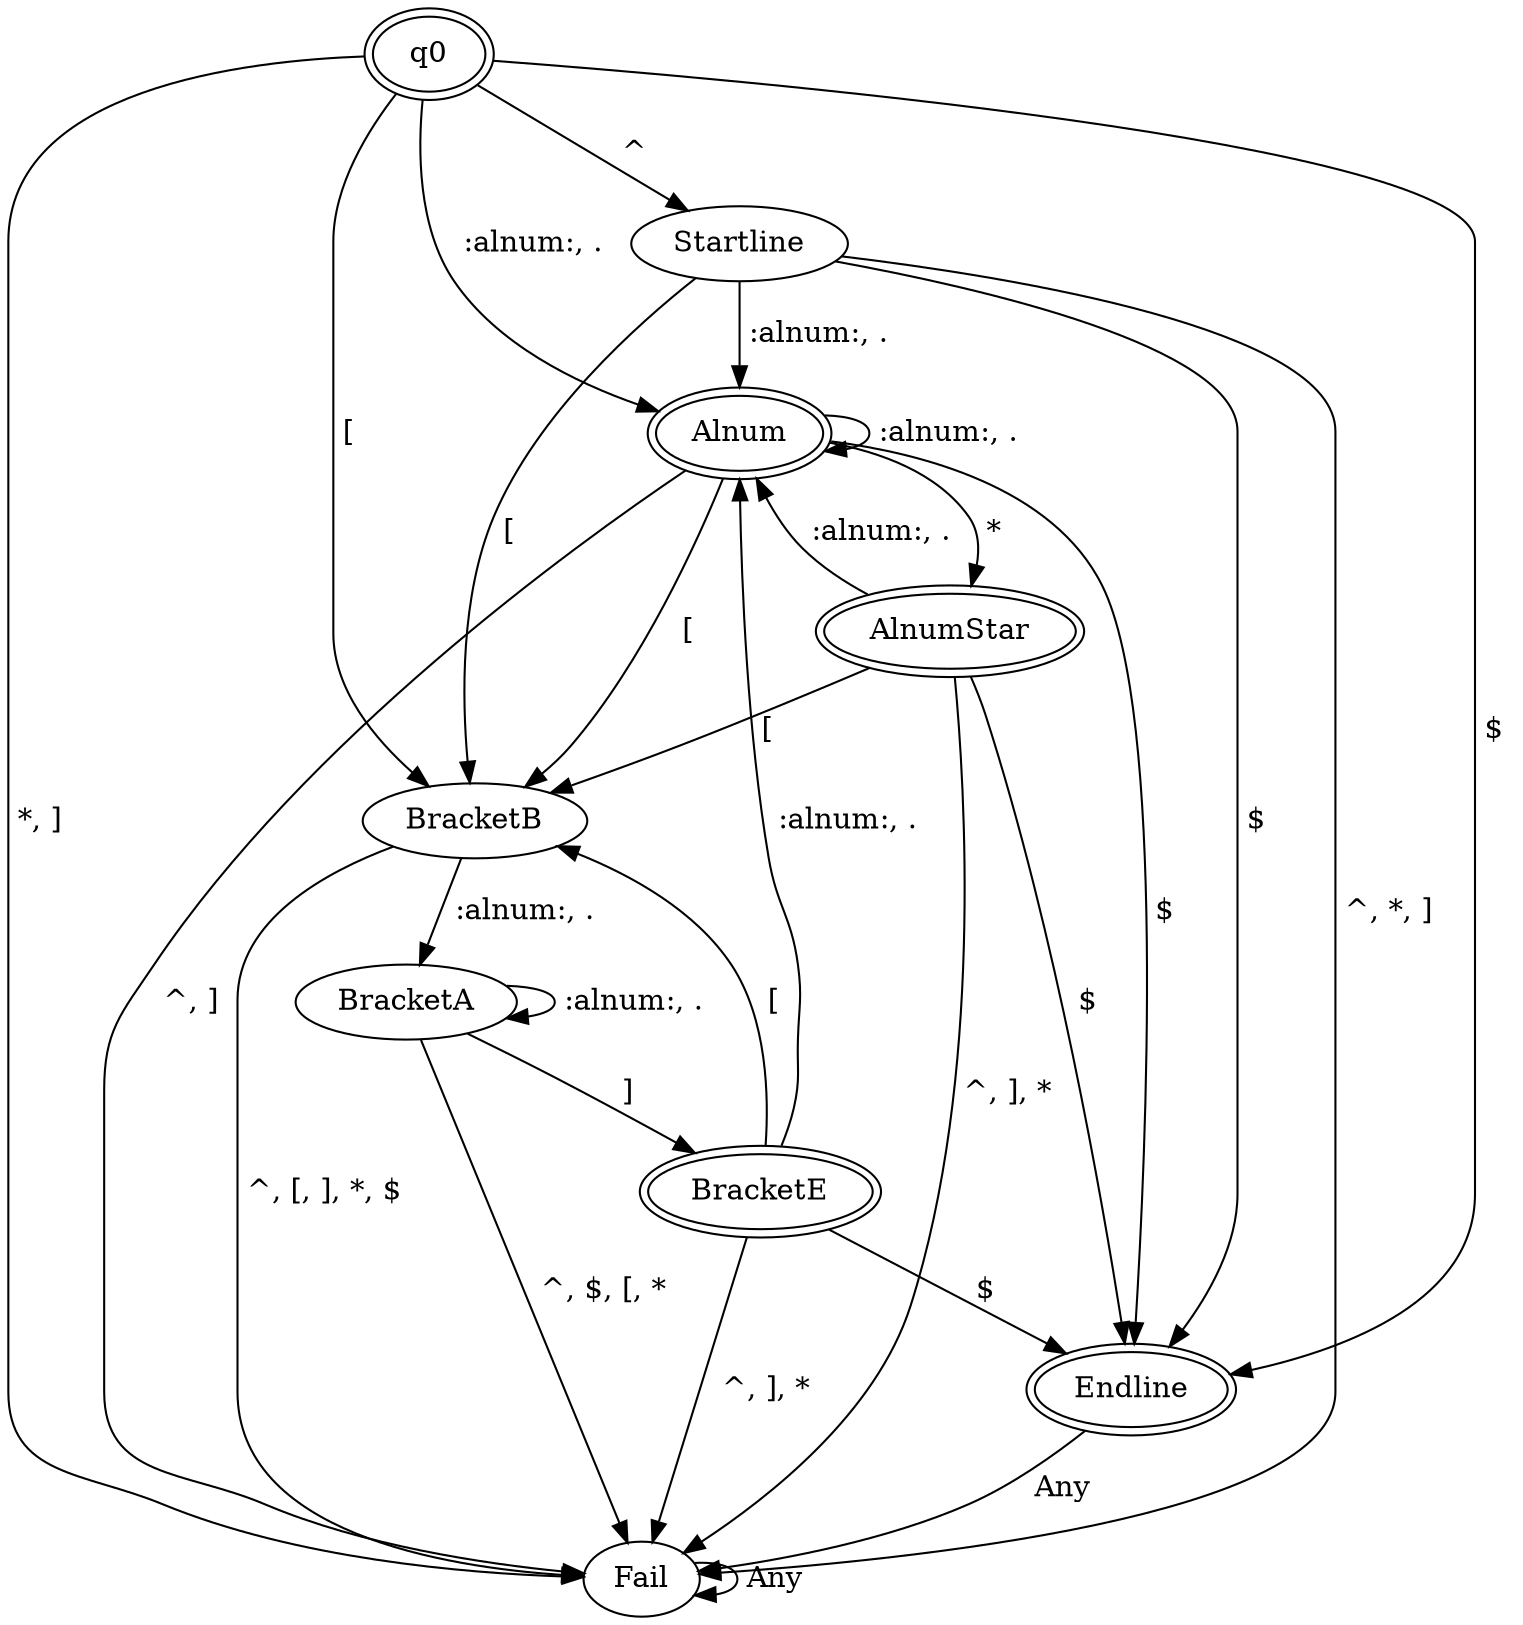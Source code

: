 digraph {

    state_q0[label="q0", peripheries=2];
    state_alnum[label="Alnum", peripheries=2];
    state_alnumS[label="AlnumStar", peripheries=2];
    state_bracketB[label="BracketB"];
    state_bracketA[label="BracketA"];
    state_bracketE[label="BracketE", peripheries=2];
    state_startline[label="Startline"];
    state_endline[label="Endline", peripheries=2];
    state_fail[label="Fail"];

    state_q0->state_alnum[label=" :alnum:, . "];
    state_q0->state_bracketB[label=" [ "];
    state_q0->state_startline[label=" ^ "];
    state_q0->state_endline[label=" $ "];
    state_q0->state_fail[label=" *, ] "];

    state_alnum->state_alnum[label=" :alnum:, . "];
    state_alnum->state_alnumS[label=" * "];
    state_alnum->state_endline[label=" $ "];
    state_alnum->state_bracketB[label=" [ "];
    state_alnum->state_fail[label=" ^, ] "];

    state_alnumS->state_alnum[label=" :alnum:, . "];
    state_alnumS->state_bracketB[label=" [ "];
    state_alnumS->state_endline[label=" $ "];
    state_alnumS->state_fail[label=" ^, ], * "];

    state_startline->state_alnum[label=" :alnum:, . "];
    state_startline->state_bracketB[label=" [ "];
    state_startline->state_endline[label=" $ "];
    state_startline->state_fail[label=" ^, *, ] "];

    state_bracketB->state_bracketA[label=" :alnum:, . "];
    state_bracketB->state_fail[label=" ^, [, ], *, $ "];

    state_bracketA->state_bracketA[label=" :alnum:, . "];
    state_bracketA->state_bracketE[label=" ] "];
    state_bracketA->state_fail[label=" ^, $, [, * "];

    state_bracketE->state_alnum[label=" :alnum:, . "];
    state_bracketE->state_bracketB[label=" [ "];
    state_bracketE->state_endline[label=" $ "];
    state_bracketE->state_fail[label=" ^, ], * "];

    state_fail->state_fail[label=" Any "];
    state_endline->state_fail[label=" Any "];
}
